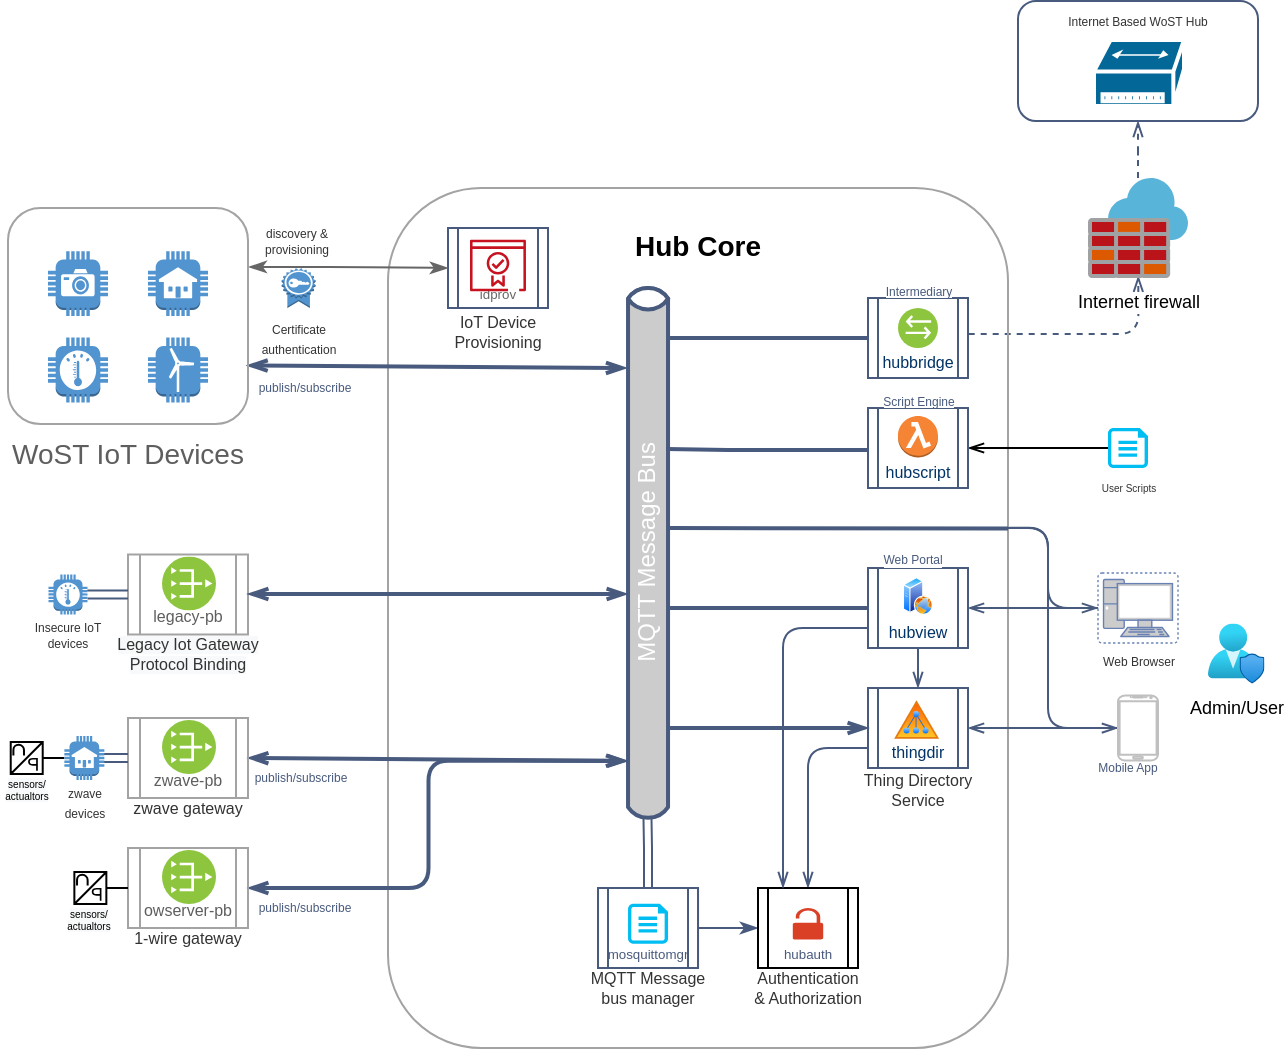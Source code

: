 <mxfile>
    <diagram id="R2lEEEUBdFMjLlhIrx00" name="Page-1">
        <mxGraphModel dx="535" dy="294" grid="1" gridSize="10" guides="1" tooltips="1" connect="1" arrows="1" fold="1" page="1" pageScale="1" pageWidth="1100" pageHeight="850" math="0" shadow="0" extFonts="Permanent Marker^https://fonts.googleapis.com/css?family=Permanent+Marker">
            <root>
                <mxCell id="0"/>
                <mxCell id="1" parent="0"/>
                <mxCell id="lF8kmD1tluEkQYO1DwVj-107" style="edgeStyle=orthogonalEdgeStyle;rounded=1;orthogonalLoop=1;jettySize=auto;html=1;entryX=0.503;entryY=0.978;entryDx=0;entryDy=0;entryPerimeter=0;fontSize=6;fontColor=#333333;startArrow=none;startFill=0;endArrow=openThin;endFill=0;strokeColor=#485A7D;strokeWidth=1;exitX=1.007;exitY=0.45;exitDx=0;exitDy=0;dashed=1;exitPerimeter=0;" parent="1" source="bU0qzXOmjMXZSUoyWyyo-3" target="N-IbD50z_q2hXyC0bmqv-1" edge="1">
                    <mxGeometry relative="1" as="geometry"/>
                </mxCell>
                <mxCell id="lF8kmD1tluEkQYO1DwVj-26" value="&lt;h3 style=&quot;font-size: 14px;&quot;&gt;Hub Core&lt;/h3&gt;" style="rounded=1;whiteSpace=wrap;html=1;fontSize=14;verticalAlign=top;fillColor=none;strokeColor=#A3A3A3;" parent="1" vertex="1">
                    <mxGeometry x="270" y="110" width="310" height="430" as="geometry"/>
                </mxCell>
                <mxCell id="lF8kmD1tluEkQYO1DwVj-121" style="edgeStyle=orthogonalEdgeStyle;rounded=1;orthogonalLoop=1;jettySize=auto;html=1;entryX=0.5;entryY=1;entryDx=0;entryDy=0;dashed=1;fontSize=6;fontColor=#333333;startArrow=none;startFill=0;endArrow=openThin;endFill=0;strokeColor=#485A7D;strokeWidth=1;" parent="1" source="N-IbD50z_q2hXyC0bmqv-1" target="lF8kmD1tluEkQYO1DwVj-119" edge="1">
                    <mxGeometry relative="1" as="geometry"/>
                </mxCell>
                <mxCell id="N-IbD50z_q2hXyC0bmqv-1" value="Internet firewall" style="aspect=fixed;html=1;points=[];align=center;image;fontSize=9;image=img/lib/mscae/Azure_Firewall.svg;" parent="1" vertex="1">
                    <mxGeometry x="620" y="105" width="50" height="50" as="geometry"/>
                </mxCell>
                <mxCell id="N-IbD50z_q2hXyC0bmqv-20" value="&lt;font style=&quot;font-size: 9px&quot;&gt;Admin/User&lt;/font&gt;" style="aspect=fixed;html=1;points=[];align=center;image;fontSize=9;image=img/lib/azure2/management_governance/User_Privacy.svg;" parent="1" vertex="1">
                    <mxGeometry x="680" y="327.74" width="28.24" height="30" as="geometry"/>
                </mxCell>
                <mxCell id="lF8kmD1tluEkQYO1DwVj-56" style="edgeStyle=orthogonalEdgeStyle;rounded=1;orthogonalLoop=1;jettySize=auto;html=1;entryX=1;entryY=0.5;entryDx=0;entryDy=0;fontSize=6;fontColor=#333333;startArrow=openThin;startFill=0;endArrow=openThin;endFill=0;strokeColor=#485A7D;exitX=0.115;exitY=0.237;exitDx=0;exitDy=0;exitPerimeter=0;strokeWidth=2;" parent="1" source="N-IbD50z_q2hXyC0bmqv-24" target="lF8kmD1tluEkQYO1DwVj-37" edge="1">
                    <mxGeometry relative="1" as="geometry"/>
                </mxCell>
                <mxCell id="N-IbD50z_q2hXyC0bmqv-24" value="MQTT Message Bus" style="html=1;fillColor=#CCCCCC;gradientColor=none;gradientDirection=north;strokeWidth=2;shape=mxgraph.networks.bus;gradientColor=none;gradientDirection=north;fontColor=#ffffff;perimeter=backbonePerimeter;backboneSize=20;rotation=-90;strokeColor=#485A7D;" parent="1" vertex="1">
                    <mxGeometry x="264.94" y="272.93" width="270.16" height="39" as="geometry"/>
                </mxCell>
                <mxCell id="N-IbD50z_q2hXyC0bmqv-25" value="" style="edgeStyle=none;rounded=0;endArrow=openThin;html=1;strokeWidth=2;entryX=0.842;entryY=0.222;entryDx=0;entryDy=0;entryPerimeter=0;exitX=0.997;exitY=0.729;exitDx=0;exitDy=0;strokeColor=#485A7D;startArrow=openThin;startFill=0;endFill=0;exitPerimeter=0;" parent="1" source="lF8kmD1tluEkQYO1DwVj-42" target="N-IbD50z_q2hXyC0bmqv-24" edge="1">
                    <mxGeometry relative="1" as="geometry">
                        <mxPoint x="320" y="199" as="sourcePoint"/>
                    </mxGeometry>
                </mxCell>
                <mxCell id="N-IbD50z_q2hXyC0bmqv-26" value="" style="edgeStyle=none;rounded=0;endArrow=openThin;html=1;strokeWidth=2;entryX=0.115;entryY=0.222;entryDx=0;entryDy=0;entryPerimeter=0;exitX=1;exitY=0.5;exitDx=0;exitDy=0;strokeColor=#485A7D;startArrow=openThin;startFill=0;endFill=0;" parent="1" source="lF8kmD1tluEkQYO1DwVj-50" target="N-IbD50z_q2hXyC0bmqv-24" edge="1">
                    <mxGeometry relative="1" as="geometry">
                        <mxPoint x="320" y="241" as="sourcePoint"/>
                    </mxGeometry>
                </mxCell>
                <mxCell id="N-IbD50z_q2hXyC0bmqv-27" value="" style="edgeStyle=none;rounded=0;endArrow=none;html=1;strokeWidth=2;entryX=0.546;entryY=0.764;entryDx=0;entryDy=0;entryPerimeter=0;strokeColor=#485A7D;exitX=1;exitY=0.396;exitDx=0;exitDy=0;exitPerimeter=0;" parent="1" source="lF8kmD1tluEkQYO1DwVj-26" target="N-IbD50z_q2hXyC0bmqv-24" edge="1">
                    <mxGeometry relative="1" as="geometry">
                        <mxPoint x="510" y="193" as="sourcePoint"/>
                        <Array as="points"/>
                    </mxGeometry>
                </mxCell>
                <mxCell id="N-IbD50z_q2hXyC0bmqv-28" value="" style="edgeStyle=none;rounded=0;endArrow=none;html=1;strokeWidth=2;entryX=0.692;entryY=0.737;entryDx=0;entryDy=0;entryPerimeter=0;strokeColor=#485A7D;" parent="1" target="N-IbD50z_q2hXyC0bmqv-24" edge="1">
                    <mxGeometry relative="1" as="geometry">
                        <mxPoint x="510" y="241" as="sourcePoint"/>
                        <Array as="points">
                            <mxPoint x="440" y="241"/>
                        </Array>
                    </mxGeometry>
                </mxCell>
                <mxCell id="N-IbD50z_q2hXyC0bmqv-30" value="" style="edgeStyle=none;rounded=0;endArrow=none;html=1;strokeWidth=2;exitX=0;exitY=0.5;exitDx=0;exitDy=0;startArrow=openThin;startFill=0;strokeColor=#485A7D;" parent="1" source="lF8kmD1tluEkQYO1DwVj-8" target="N-IbD50z_q2hXyC0bmqv-24" edge="1">
                    <mxGeometry relative="1" as="geometry">
                        <mxPoint x="370" y="350" as="sourcePoint"/>
                    </mxGeometry>
                </mxCell>
                <mxCell id="N-IbD50z_q2hXyC0bmqv-31" value="" style="edgeStyle=none;rounded=0;endArrow=none;html=1;strokeWidth=2;strokeColor=#485A7D;" parent="1" target="N-IbD50z_q2hXyC0bmqv-24" edge="1">
                    <mxGeometry relative="1" as="geometry">
                        <mxPoint x="510" y="320" as="sourcePoint"/>
                        <Array as="points">
                            <mxPoint x="420" y="320"/>
                        </Array>
                    </mxGeometry>
                </mxCell>
                <mxCell id="lF8kmD1tluEkQYO1DwVj-3" value="" style="group;strokeColor=#485A7D;" parent="1" vertex="1" connectable="0">
                    <mxGeometry x="375.01" y="460" width="50" height="40" as="geometry"/>
                </mxCell>
                <mxCell id="lF8kmD1tluEkQYO1DwVj-1" value="&lt;font style=&quot;font-size: 8px&quot;&gt;&lt;sub&gt;mosquittomgr&lt;/sub&gt;&lt;/font&gt;" style="shape=process;whiteSpace=wrap;html=1;backgroundOutline=1;align=center;verticalAlign=bottom;fontColor=#485A7D;strokeColor=#485A7D;" parent="lF8kmD1tluEkQYO1DwVj-3" vertex="1">
                    <mxGeometry width="50" height="40" as="geometry"/>
                </mxCell>
                <mxCell id="lF8kmD1tluEkQYO1DwVj-61" value="" style="verticalLabelPosition=bottom;html=1;verticalAlign=top;align=center;strokeColor=none;fillColor=#00BEF2;shape=mxgraph.azure.cloud_services_configuration_file;pointerEvents=1;fontSize=5;fontColor=#333333;" parent="lF8kmD1tluEkQYO1DwVj-3" vertex="1">
                    <mxGeometry x="15.01" y="7.9" width="20" height="20" as="geometry"/>
                </mxCell>
                <mxCell id="lF8kmD1tluEkQYO1DwVj-15" style="edgeStyle=orthogonalEdgeStyle;rounded=1;orthogonalLoop=1;jettySize=auto;html=1;fontSize=8;entryX=0.009;entryY=0.493;entryDx=0;entryDy=0;entryPerimeter=0;shape=link;strokeColor=#485A7D;" parent="1" source="lF8kmD1tluEkQYO1DwVj-1" target="N-IbD50z_q2hXyC0bmqv-24" edge="1">
                    <mxGeometry relative="1" as="geometry"/>
                </mxCell>
                <mxCell id="lF8kmD1tluEkQYO1DwVj-16" value="&lt;font style=&quot;font-size: 8px&quot;&gt;MQTT Message bus manager&lt;/font&gt;" style="text;html=1;strokeColor=none;fillColor=none;align=center;verticalAlign=middle;whiteSpace=wrap;rounded=0;fontSize=8;fontColor=#333333;" parent="1" vertex="1">
                    <mxGeometry x="370" y="500" width="60" height="20" as="geometry"/>
                </mxCell>
                <mxCell id="lF8kmD1tluEkQYO1DwVj-17" value="" style="group;fontColor=#485A7D;" parent="1" vertex="1" connectable="0">
                    <mxGeometry x="300" y="130" width="50" height="40" as="geometry"/>
                </mxCell>
                <mxCell id="lF8kmD1tluEkQYO1DwVj-18" value="&lt;font style=&quot;font-size: 8px&quot; color=&quot;#666666&quot;&gt;&lt;sub&gt;idprov&lt;/sub&gt;&lt;/font&gt;" style="shape=process;whiteSpace=wrap;html=1;backgroundOutline=1;align=center;verticalAlign=bottom;strokeColor=#485A7D;fillColor=none;" parent="lF8kmD1tluEkQYO1DwVj-17" vertex="1">
                    <mxGeometry width="50" height="40" as="geometry"/>
                </mxCell>
                <mxCell id="lF8kmD1tluEkQYO1DwVj-21" value="" style="outlineConnect=0;fontColor=#232F3E;gradientColor=none;fillColor=#C7131F;strokeColor=none;dashed=0;verticalLabelPosition=bottom;verticalAlign=top;align=center;html=1;fontSize=12;fontStyle=0;aspect=fixed;pointerEvents=1;shape=mxgraph.aws4.certificate_manager_2;" parent="lF8kmD1tluEkQYO1DwVj-17" vertex="1">
                    <mxGeometry x="11" y="5.79" width="28" height="25.85" as="geometry"/>
                </mxCell>
                <mxCell id="lF8kmD1tluEkQYO1DwVj-25" value="&lt;font style=&quot;font-size: 8px&quot; color=&quot;#333333&quot;&gt;IoT Device Provisioning&lt;/font&gt;" style="text;html=1;strokeColor=none;fillColor=none;align=center;verticalAlign=middle;whiteSpace=wrap;rounded=0;fontSize=8;fontColor=#485A7D;" parent="1" vertex="1">
                    <mxGeometry x="295" y="174.5" width="60" height="15" as="geometry"/>
                </mxCell>
                <mxCell id="lF8kmD1tluEkQYO1DwVj-33" style="edgeStyle=orthogonalEdgeStyle;rounded=1;orthogonalLoop=1;jettySize=auto;html=1;exitX=1;exitY=0.5;exitDx=0;exitDy=0;entryX=0;entryY=0.5;entryDx=0;entryDy=0;fontSize=14;endArrow=classicThin;endFill=1;strokeColor=#485A7D;" parent="1" source="lF8kmD1tluEkQYO1DwVj-1" target="N-IbD50z_q2hXyC0bmqv-35" edge="1">
                    <mxGeometry relative="1" as="geometry"/>
                </mxCell>
                <mxCell id="lF8kmD1tluEkQYO1DwVj-34" style="edgeStyle=orthogonalEdgeStyle;rounded=1;orthogonalLoop=1;jettySize=auto;html=1;exitX=0;exitY=0.75;exitDx=0;exitDy=0;entryX=0.5;entryY=0;entryDx=0;entryDy=0;fontSize=14;endArrow=openThin;endFill=0;strokeColor=#485A7D;" parent="1" source="lF8kmD1tluEkQYO1DwVj-8" target="N-IbD50z_q2hXyC0bmqv-35" edge="1">
                    <mxGeometry relative="1" as="geometry"/>
                </mxCell>
                <mxCell id="lF8kmD1tluEkQYO1DwVj-44" style="edgeStyle=orthogonalEdgeStyle;rounded=1;orthogonalLoop=1;jettySize=auto;html=1;exitX=1.003;exitY=0.273;exitDx=0;exitDy=0;entryX=0;entryY=0.5;entryDx=0;entryDy=0;fontSize=14;startArrow=classicThin;startFill=1;endArrow=classicThin;endFill=1;strokeColor=#666666;exitPerimeter=0;" parent="1" source="lF8kmD1tluEkQYO1DwVj-42" target="lF8kmD1tluEkQYO1DwVj-18" edge="1">
                    <mxGeometry relative="1" as="geometry"/>
                </mxCell>
                <mxCell id="lF8kmD1tluEkQYO1DwVj-53" value="discovery &amp;amp; &lt;br&gt;provisioning" style="edgeLabel;html=1;align=center;verticalAlign=middle;resizable=0;points=[];fontSize=6;fontColor=#333333;" parent="lF8kmD1tluEkQYO1DwVj-44" vertex="1" connectable="0">
                    <mxGeometry x="-0.529" y="-1" relative="1" as="geometry">
                        <mxPoint y="-14" as="offset"/>
                    </mxGeometry>
                </mxCell>
                <mxCell id="lF8kmD1tluEkQYO1DwVj-45" value="" style="outlineConnect=0;dashed=0;verticalLabelPosition=bottom;verticalAlign=top;align=center;html=1;shape=mxgraph.aws3.certificate;fillColor=#5294CF;gradientColor=none;fontSize=14;strokeColor=#A3A3A3;" parent="1" vertex="1">
                    <mxGeometry x="216.82" y="150" width="17" height="20" as="geometry"/>
                </mxCell>
                <mxCell id="lF8kmD1tluEkQYO1DwVj-47" value="&lt;font style=&quot;font-size: 6px&quot; color=&quot;#333333&quot;&gt;Certificate authentication&lt;/font&gt;" style="text;html=1;strokeColor=none;fillColor=none;align=center;verticalAlign=middle;whiteSpace=wrap;rounded=0;fontSize=8;" parent="1" vertex="1">
                    <mxGeometry x="206.82" y="177.5" width="37" height="15" as="geometry"/>
                </mxCell>
                <mxCell id="lF8kmD1tluEkQYO1DwVj-54" value="&lt;font color=&quot;#485a7d&quot;&gt;publish/subscribe&lt;/font&gt;" style="edgeLabel;html=1;align=center;verticalAlign=middle;resizable=0;points=[];fontSize=6;" parent="1" vertex="1" connectable="0">
                    <mxGeometry x="230" y="210" as="geometry">
                        <mxPoint x="-2" as="offset"/>
                    </mxGeometry>
                </mxCell>
                <mxCell id="lF8kmD1tluEkQYO1DwVj-55" value="" style="group" parent="1" vertex="1" connectable="0">
                    <mxGeometry x="505" y="360" width="60" height="58" as="geometry"/>
                </mxCell>
                <mxCell id="lF8kmD1tluEkQYO1DwVj-9" value="" style="group" parent="lF8kmD1tluEkQYO1DwVj-55" vertex="1" connectable="0">
                    <mxGeometry x="15" width="40" height="40" as="geometry"/>
                </mxCell>
                <mxCell id="lF8kmD1tluEkQYO1DwVj-8" value="&lt;font&gt;thingdir&lt;/font&gt;" style="shape=process;whiteSpace=wrap;html=1;backgroundOutline=1;gradientColor=none;verticalAlign=bottom;fillColor=none;fontSize=8;fontColor=#003366;strokeColor=#485A7D;" parent="lF8kmD1tluEkQYO1DwVj-9" vertex="1">
                    <mxGeometry x="-10" width="50" height="40" as="geometry"/>
                </mxCell>
                <mxCell id="lF8kmD1tluEkQYO1DwVj-7" value="" style="aspect=fixed;perimeter=ellipsePerimeter;html=1;align=center;shadow=0;dashed=0;spacingTop=3;image;image=img/lib/active_directory/active_directory.svg;fillColor=#5E5E5E;gradientColor=none;" parent="lF8kmD1tluEkQYO1DwVj-9" vertex="1">
                    <mxGeometry x="2" y="5" width="24.62" height="20.93" as="geometry"/>
                </mxCell>
                <mxCell id="lF8kmD1tluEkQYO1DwVj-13" value="&lt;font style=&quot;font-size: 8px&quot; color=&quot;#333333&quot;&gt;Thing Directory Service&lt;/font&gt;" style="text;html=1;strokeColor=none;fillColor=none;align=center;verticalAlign=middle;whiteSpace=wrap;rounded=0;fontSize=8;fontColor=#666666;" parent="lF8kmD1tluEkQYO1DwVj-55" vertex="1">
                    <mxGeometry y="43" width="60" height="15" as="geometry"/>
                </mxCell>
                <mxCell id="lF8kmD1tluEkQYO1DwVj-2" value="" style="group;fontColor=#485A7D;" parent="1" vertex="1" connectable="0">
                    <mxGeometry x="455" y="460" width="50" height="40" as="geometry"/>
                </mxCell>
                <mxCell id="N-IbD50z_q2hXyC0bmqv-35" value="&lt;font style=&quot;font-size: 8px&quot; color=&quot;#485a7d&quot;&gt;&lt;sub&gt;hubauth&lt;/sub&gt;&lt;/font&gt;" style="shape=process;whiteSpace=wrap;html=1;backgroundOutline=1;align=center;verticalAlign=bottom;" parent="lF8kmD1tluEkQYO1DwVj-2" vertex="1">
                    <mxGeometry width="50" height="40" as="geometry"/>
                </mxCell>
                <mxCell id="N-IbD50z_q2hXyC0bmqv-36" value="" style="pointerEvents=1;shadow=0;dashed=0;html=1;strokeColor=none;labelPosition=center;verticalLabelPosition=bottom;verticalAlign=top;outlineConnect=0;align=center;shape=mxgraph.office.security.lock_unprotected;fillColor=#DA4026;" parent="lF8kmD1tluEkQYO1DwVj-2" vertex="1">
                    <mxGeometry x="17.4" y="10" width="15.21" height="15.79" as="geometry"/>
                </mxCell>
                <mxCell id="lF8kmD1tluEkQYO1DwVj-12" value="&lt;font style=&quot;font-size: 8px&quot; color=&quot;#333333&quot;&gt;Authentication &amp;amp; Authorization&lt;/font&gt;" style="text;html=1;strokeColor=none;fillColor=none;align=center;verticalAlign=middle;whiteSpace=wrap;rounded=0;fontSize=8;" parent="1" vertex="1">
                    <mxGeometry x="450" y="500" width="60" height="20" as="geometry"/>
                </mxCell>
                <mxCell id="lF8kmD1tluEkQYO1DwVj-65" value="" style="group" parent="1" vertex="1" connectable="0">
                    <mxGeometry x="510" y="300" width="50" height="40" as="geometry"/>
                </mxCell>
                <mxCell id="lF8kmD1tluEkQYO1DwVj-63" value="" style="aspect=fixed;perimeter=ellipsePerimeter;html=1;align=center;shadow=0;dashed=0;spacingTop=3;image;image=img/lib/active_directory/web_server.svg;fontSize=5;fontColor=#333333;strokeColor=#485A7D;fillColor=none;gradientColor=none;" parent="lF8kmD1tluEkQYO1DwVj-65" vertex="1">
                    <mxGeometry x="17.5" y="4.63" width="15" height="18.75" as="geometry"/>
                </mxCell>
                <mxCell id="lF8kmD1tluEkQYO1DwVj-64" value="&lt;font&gt;hubview&lt;br&gt;&lt;/font&gt;" style="shape=process;whiteSpace=wrap;html=1;backgroundOutline=1;gradientColor=none;verticalAlign=bottom;fillColor=none;fontSize=8;fontColor=#003366;strokeColor=#485A7D;" parent="lF8kmD1tluEkQYO1DwVj-65" vertex="1">
                    <mxGeometry width="50" height="40" as="geometry"/>
                </mxCell>
                <mxCell id="lF8kmD1tluEkQYO1DwVj-67" style="edgeStyle=orthogonalEdgeStyle;rounded=1;orthogonalLoop=1;jettySize=auto;html=1;entryX=0.5;entryY=0;entryDx=0;entryDy=0;fontSize=5;fontColor=#333333;startArrow=none;startFill=0;endArrow=openThin;endFill=0;strokeWidth=1;strokeColor=#485A7D;" parent="1" source="lF8kmD1tluEkQYO1DwVj-64" target="lF8kmD1tluEkQYO1DwVj-8" edge="1">
                    <mxGeometry relative="1" as="geometry"/>
                </mxCell>
                <mxCell id="lF8kmD1tluEkQYO1DwVj-68" style="edgeStyle=orthogonalEdgeStyle;rounded=1;orthogonalLoop=1;jettySize=auto;html=1;exitX=0;exitY=0.75;exitDx=0;exitDy=0;entryX=0.25;entryY=0;entryDx=0;entryDy=0;fontSize=5;fontColor=#333333;startArrow=none;startFill=0;endArrow=openThin;endFill=0;strokeColor=#485A7D;strokeWidth=1;" parent="1" source="lF8kmD1tluEkQYO1DwVj-64" target="N-IbD50z_q2hXyC0bmqv-35" edge="1">
                    <mxGeometry relative="1" as="geometry"/>
                </mxCell>
                <mxCell id="bU0qzXOmjMXZSUoyWyyo-9" style="edgeStyle=orthogonalEdgeStyle;rounded=0;orthogonalLoop=1;jettySize=auto;html=1;entryX=0;entryY=0.5;entryDx=0;entryDy=0;entryPerimeter=0;endArrow=none;endFill=0;startArrow=openThin;startFill=0;" parent="1" source="lF8kmD1tluEkQYO1DwVj-72" target="bU0qzXOmjMXZSUoyWyyo-8" edge="1">
                    <mxGeometry relative="1" as="geometry"/>
                </mxCell>
                <mxCell id="lF8kmD1tluEkQYO1DwVj-72" value="&lt;font&gt;hubscript&lt;br&gt;&lt;/font&gt;" style="shape=process;whiteSpace=wrap;html=1;backgroundOutline=1;gradientColor=none;verticalAlign=bottom;fillColor=none;fontSize=8;fontColor=#003366;strokeColor=#485A7D;" parent="1" vertex="1">
                    <mxGeometry x="510" y="220" width="50" height="40" as="geometry"/>
                </mxCell>
                <mxCell id="lF8kmD1tluEkQYO1DwVj-77" style="edgeStyle=orthogonalEdgeStyle;rounded=1;orthogonalLoop=1;jettySize=auto;html=1;entryX=1;entryY=0.5;entryDx=0;entryDy=0;fontSize=5;fontColor=#333333;startArrow=none;startFill=0;endArrow=openThin;endFill=0;strokeColor=#485A7D;strokeWidth=1;exitX=0;exitY=0.5;exitDx=0;exitDy=0;exitPerimeter=0;" parent="1" source="lF8kmD1tluEkQYO1DwVj-114" target="lF8kmD1tluEkQYO1DwVj-64" edge="1">
                    <mxGeometry relative="1" as="geometry">
                        <mxPoint x="629.6" y="327.962" as="sourcePoint"/>
                    </mxGeometry>
                </mxCell>
                <mxCell id="lF8kmD1tluEkQYO1DwVj-80" value="" style="group;verticalAlign=top;labelPosition=center;verticalLabelPosition=bottom;align=center;" parent="1" vertex="1" connectable="0">
                    <mxGeometry x="80" y="120" width="120" height="135" as="geometry"/>
                </mxCell>
                <mxCell id="lF8kmD1tluEkQYO1DwVj-42" value="&lt;font color=&quot;#5e5e5e&quot; style=&quot;font-size: 14px;&quot;&gt;WoST IoT Devices&lt;/font&gt;" style="rounded=1;whiteSpace=wrap;html=1;fontSize=14;strokeColor=#A3A3A3;fillColor=none;gradientColor=none;verticalAlign=top;labelPosition=center;verticalLabelPosition=bottom;align=center;" parent="lF8kmD1tluEkQYO1DwVj-80" vertex="1">
                    <mxGeometry width="120" height="108" as="geometry"/>
                </mxCell>
                <mxCell id="lF8kmD1tluEkQYO1DwVj-28" value="" style="outlineConnect=0;dashed=0;verticalLabelPosition=bottom;verticalAlign=top;align=center;html=1;shape=mxgraph.aws3.thermostat;fillColor=#5294CF;gradientColor=none;fontSize=14;strokeColor=#A3A3A3;labelPosition=center;" parent="lF8kmD1tluEkQYO1DwVj-80" vertex="1">
                    <mxGeometry x="20" y="64.8" width="30" height="32.4" as="geometry"/>
                </mxCell>
                <mxCell id="lF8kmD1tluEkQYO1DwVj-29" value="" style="outlineConnect=0;dashed=0;verticalLabelPosition=bottom;verticalAlign=top;align=center;html=1;shape=mxgraph.aws3.house;fillColor=#5294CF;gradientColor=none;fontSize=14;strokeColor=#A3A3A3;labelPosition=center;" parent="lF8kmD1tluEkQYO1DwVj-80" vertex="1">
                    <mxGeometry x="70" y="21.6" width="30" height="32.4" as="geometry"/>
                </mxCell>
                <mxCell id="lF8kmD1tluEkQYO1DwVj-30" value="" style="outlineConnect=0;dashed=0;verticalLabelPosition=bottom;verticalAlign=top;align=center;html=1;shape=mxgraph.aws3.camera;fillColor=#5294CF;gradientColor=none;fontSize=14;strokeColor=#A3A3A3;labelPosition=center;" parent="lF8kmD1tluEkQYO1DwVj-80" vertex="1">
                    <mxGeometry x="20" y="21.6" width="30" height="32.4" as="geometry"/>
                </mxCell>
                <mxCell id="lF8kmD1tluEkQYO1DwVj-31" value="" style="outlineConnect=0;dashed=0;verticalLabelPosition=bottom;verticalAlign=top;align=center;html=1;shape=mxgraph.aws3.windfarm;fillColor=#5294CF;gradientColor=none;fontSize=14;strokeColor=#A3A3A3;labelPosition=center;" parent="lF8kmD1tluEkQYO1DwVj-80" vertex="1">
                    <mxGeometry x="70" y="64.8" width="30" height="32.4" as="geometry"/>
                </mxCell>
                <mxCell id="lF8kmD1tluEkQYO1DwVj-82" value="" style="group" parent="1" vertex="1" connectable="0">
                    <mxGeometry x="140" y="293.25" width="60" height="40" as="geometry"/>
                </mxCell>
                <mxCell id="lF8kmD1tluEkQYO1DwVj-83" value="&lt;font style=&quot;font-size: 8px&quot; color=&quot;#5e5e5e&quot;&gt;legacy-pb&lt;/font&gt;" style="shape=process;whiteSpace=wrap;html=1;backgroundOutline=1;fontSize=14;strokeColor=#A3A3A3;fillColor=none;gradientColor=none;verticalAlign=bottom;" parent="lF8kmD1tluEkQYO1DwVj-82" vertex="1">
                    <mxGeometry width="60" height="40" as="geometry"/>
                </mxCell>
                <mxCell id="lF8kmD1tluEkQYO1DwVj-84" value="" style="aspect=fixed;perimeter=ellipsePerimeter;html=1;align=center;shadow=0;dashed=0;fontColor=#4277BB;labelBackgroundColor=#ffffff;fontSize=12;spacingTop=3;image;image=img/lib/ibm/vpc/PublicGateway.svg;strokeColor=#A3A3A3;fillColor=none;gradientColor=none;" parent="lF8kmD1tluEkQYO1DwVj-82" vertex="1">
                    <mxGeometry x="17" y="1" width="27" height="27" as="geometry"/>
                </mxCell>
                <mxCell id="lF8kmD1tluEkQYO1DwVj-85" value="" style="group" parent="1" vertex="1" connectable="0">
                    <mxGeometry x="108.18" y="440" width="91.82" height="50" as="geometry"/>
                </mxCell>
                <mxCell id="lF8kmD1tluEkQYO1DwVj-38" value="&lt;font style=&quot;font-size: 8px&quot; color=&quot;#333333&quot;&gt;1-wire gateway&lt;/font&gt;" style="text;html=1;strokeColor=none;fillColor=none;align=center;verticalAlign=middle;whiteSpace=wrap;rounded=0;fontSize=8;" parent="lF8kmD1tluEkQYO1DwVj-85" vertex="1">
                    <mxGeometry x="31.82" y="40" width="60" height="10" as="geometry"/>
                </mxCell>
                <mxCell id="lF8kmD1tluEkQYO1DwVj-39" value="" style="group" parent="lF8kmD1tluEkQYO1DwVj-85" vertex="1" connectable="0">
                    <mxGeometry x="31.82" width="60" height="40" as="geometry"/>
                </mxCell>
                <mxCell id="lF8kmD1tluEkQYO1DwVj-37" value="&lt;font style=&quot;font-size: 8px&quot; color=&quot;#5e5e5e&quot;&gt;owserver-pb&lt;/font&gt;" style="shape=process;whiteSpace=wrap;html=1;backgroundOutline=1;fontSize=14;strokeColor=#A3A3A3;fillColor=none;gradientColor=none;verticalAlign=bottom;" parent="lF8kmD1tluEkQYO1DwVj-39" vertex="1">
                    <mxGeometry width="60" height="40" as="geometry"/>
                </mxCell>
                <mxCell id="lF8kmD1tluEkQYO1DwVj-36" value="" style="aspect=fixed;perimeter=ellipsePerimeter;html=1;align=center;shadow=0;dashed=0;fontColor=#4277BB;labelBackgroundColor=#ffffff;fontSize=12;spacingTop=3;image;image=img/lib/ibm/vpc/PublicGateway.svg;strokeColor=#A3A3A3;fillColor=none;gradientColor=none;" parent="lF8kmD1tluEkQYO1DwVj-39" vertex="1">
                    <mxGeometry x="17" y="1" width="27" height="27" as="geometry"/>
                </mxCell>
                <mxCell id="lF8kmD1tluEkQYO1DwVj-40" value="" style="verticalLabelPosition=bottom;aspect=fixed;html=1;verticalAlign=top;strokeColor=#000000;fillColor=#000000;align=center;outlineConnect=0;shape=mxgraph.fluid_power.x11770;points=[[0,0.5,0]];fontSize=14;flipH=1;" parent="lF8kmD1tluEkQYO1DwVj-85" vertex="1">
                    <mxGeometry x="5" y="11.99" width="26.82" height="16.02" as="geometry"/>
                </mxCell>
                <mxCell id="lF8kmD1tluEkQYO1DwVj-58" value="&lt;meta charset=&quot;utf-8&quot; style=&quot;font-size: 5px;&quot;&gt;&lt;span style=&quot;color: rgb(0, 0, 0); font-family: helvetica; font-size: 5px; font-style: normal; font-weight: 400; letter-spacing: normal; text-indent: 0px; text-transform: none; word-spacing: 0px; background-color: rgb(248, 249, 250); display: inline; float: none;&quot;&gt;sensors/&lt;/span&gt;&lt;br style=&quot;color: rgb(0, 0, 0); font-family: helvetica; font-size: 5px; font-style: normal; font-weight: 400; letter-spacing: normal; text-indent: 0px; text-transform: none; word-spacing: 0px; background-color: rgb(248, 249, 250);&quot;&gt;&lt;span style=&quot;color: rgb(0, 0, 0); font-family: helvetica; font-size: 5px; font-style: normal; font-weight: 400; letter-spacing: normal; text-indent: 0px; text-transform: none; word-spacing: 0px; background-color: rgb(248, 249, 250); display: inline; float: none;&quot;&gt;actualtors&lt;/span&gt;" style="text;whiteSpace=wrap;html=1;fontSize=5;fontColor=#333333;align=center;verticalAlign=middle;" parent="lF8kmD1tluEkQYO1DwVj-85" vertex="1">
                    <mxGeometry y="30" width="25" height="10" as="geometry"/>
                </mxCell>
                <mxCell id="lF8kmD1tluEkQYO1DwVj-86" value="" style="group" parent="1" vertex="1" connectable="0">
                    <mxGeometry x="76" y="375" width="124" height="50" as="geometry"/>
                </mxCell>
                <mxCell id="lF8kmD1tluEkQYO1DwVj-48" value="&lt;font style=&quot;font-size: 8px&quot; color=&quot;#333333&quot;&gt;zwave gateway&lt;/font&gt;" style="text;html=1;strokeColor=none;fillColor=none;align=center;verticalAlign=middle;whiteSpace=wrap;rounded=0;fontSize=8;" parent="lF8kmD1tluEkQYO1DwVj-86" vertex="1">
                    <mxGeometry x="64" y="40" width="60" height="10" as="geometry"/>
                </mxCell>
                <mxCell id="lF8kmD1tluEkQYO1DwVj-49" value="" style="group" parent="lF8kmD1tluEkQYO1DwVj-86" vertex="1" connectable="0">
                    <mxGeometry x="64" width="60" height="40" as="geometry"/>
                </mxCell>
                <mxCell id="lF8kmD1tluEkQYO1DwVj-50" value="&lt;font style=&quot;font-size: 8px&quot; color=&quot;#5e5e5e&quot;&gt;zwave-pb&lt;/font&gt;" style="shape=process;whiteSpace=wrap;html=1;backgroundOutline=1;fontSize=14;strokeColor=#A3A3A3;fillColor=none;gradientColor=none;verticalAlign=bottom;" parent="lF8kmD1tluEkQYO1DwVj-49" vertex="1">
                    <mxGeometry width="60" height="40" as="geometry"/>
                </mxCell>
                <mxCell id="lF8kmD1tluEkQYO1DwVj-51" value="" style="aspect=fixed;perimeter=ellipsePerimeter;html=1;align=center;shadow=0;dashed=0;fontColor=#4277BB;labelBackgroundColor=#ffffff;fontSize=12;spacingTop=3;image;image=img/lib/ibm/vpc/PublicGateway.svg;strokeColor=#A3A3A3;fillColor=none;gradientColor=none;" parent="lF8kmD1tluEkQYO1DwVj-49" vertex="1">
                    <mxGeometry x="17" y="1" width="27" height="27" as="geometry"/>
                </mxCell>
                <mxCell id="lF8kmD1tluEkQYO1DwVj-52" value="" style="verticalLabelPosition=bottom;aspect=fixed;html=1;verticalAlign=middle;strokeColor=#000000;fillColor=#000000;align=center;outlineConnect=0;shape=mxgraph.fluid_power.x11770;points=[[0,0.5,0]];fontSize=6;flipH=1;horizontal=1;" parent="lF8kmD1tluEkQYO1DwVj-86" vertex="1">
                    <mxGeometry x="5.36" y="11.99" width="26.82" height="16.02" as="geometry"/>
                </mxCell>
                <mxCell id="lF8kmD1tluEkQYO1DwVj-57" value="&lt;meta charset=&quot;utf-8&quot; style=&quot;font-size: 5px;&quot;&gt;&lt;span style=&quot;color: rgb(0, 0, 0); font-family: helvetica; font-size: 5px; font-style: normal; font-weight: 400; letter-spacing: normal; text-indent: 0px; text-transform: none; word-spacing: 0px; background-color: rgb(248, 249, 250); display: inline; float: none;&quot;&gt;sensors/&lt;/span&gt;&lt;br style=&quot;color: rgb(0, 0, 0); font-family: helvetica; font-size: 5px; font-style: normal; font-weight: 400; letter-spacing: normal; text-indent: 0px; text-transform: none; word-spacing: 0px; background-color: rgb(248, 249, 250);&quot;&gt;&lt;span style=&quot;color: rgb(0, 0, 0); font-family: helvetica; font-size: 5px; font-style: normal; font-weight: 400; letter-spacing: normal; text-indent: 0px; text-transform: none; word-spacing: 0px; background-color: rgb(248, 249, 250); display: inline; float: none;&quot;&gt;actualtors&lt;/span&gt;" style="text;whiteSpace=wrap;html=1;fontSize=5;fontColor=#333333;align=center;verticalAlign=middle;" parent="lF8kmD1tluEkQYO1DwVj-86" vertex="1">
                    <mxGeometry y="30" width="26.82" height="10" as="geometry"/>
                </mxCell>
                <mxCell id="lF8kmD1tluEkQYO1DwVj-60" style="edgeStyle=orthogonalEdgeStyle;rounded=1;orthogonalLoop=1;jettySize=auto;html=1;entryX=0;entryY=0.5;entryDx=0;entryDy=0;fontSize=6;fontColor=#333333;startArrow=none;startFill=0;endArrow=none;endFill=0;strokeColor=#485A7D;strokeWidth=1;shape=link;" parent="lF8kmD1tluEkQYO1DwVj-86" source="lF8kmD1tluEkQYO1DwVj-59" target="lF8kmD1tluEkQYO1DwVj-50" edge="1">
                    <mxGeometry relative="1" as="geometry"/>
                </mxCell>
                <mxCell id="lF8kmD1tluEkQYO1DwVj-59" value="&lt;font style=&quot;font-size: 6px&quot;&gt;zwave &lt;br&gt;devices&lt;/font&gt;" style="outlineConnect=0;dashed=0;verticalLabelPosition=bottom;verticalAlign=middle;align=center;html=1;shape=mxgraph.aws3.house;fillColor=#5294CF;gradientColor=none;fontSize=8;strokeColor=#485A7D;fontColor=#333333;" parent="lF8kmD1tluEkQYO1DwVj-86" vertex="1">
                    <mxGeometry x="32.18" y="9" width="20" height="21.99" as="geometry"/>
                </mxCell>
                <mxCell id="lF8kmD1tluEkQYO1DwVj-88" value="&lt;font color=&quot;#485a7d&quot;&gt;publish/subscribe&lt;/font&gt;" style="edgeLabel;html=1;align=center;verticalAlign=middle;resizable=0;points=[];fontSize=6;" parent="1" vertex="1" connectable="0">
                    <mxGeometry x="230" y="470" as="geometry">
                        <mxPoint x="-2" as="offset"/>
                    </mxGeometry>
                </mxCell>
                <mxCell id="lF8kmD1tluEkQYO1DwVj-89" value="&lt;font color=&quot;#485a7d&quot;&gt;publish/subscribe&lt;/font&gt;" style="edgeLabel;html=1;align=center;verticalAlign=middle;resizable=0;points=[];fontSize=6;" parent="1" vertex="1" connectable="0">
                    <mxGeometry x="228" y="405" as="geometry">
                        <mxPoint x="-2" as="offset"/>
                    </mxGeometry>
                </mxCell>
                <mxCell id="lF8kmD1tluEkQYO1DwVj-90" value="&lt;span style=&quot;color: rgb(51 , 51 , 51) ; font-family: &amp;#34;helvetica&amp;#34; ; font-size: 8px ; font-style: normal ; font-weight: 400 ; letter-spacing: normal ; text-indent: 0px ; text-transform: none ; word-spacing: 0px ; background-color: rgb(248 , 249 , 250) ; display: inline ; float: none&quot;&gt;Legacy Iot Gateway Protocol Binding&lt;br style=&quot;font-size: 8px&quot;&gt;&lt;/span&gt;" style="text;whiteSpace=wrap;html=1;fontSize=8;fontColor=#333333;verticalAlign=middle;align=center;labelPosition=center;verticalLabelPosition=middle;" parent="1" vertex="1">
                    <mxGeometry x="130" y="335.49" width="80" height="14.51" as="geometry"/>
                </mxCell>
                <mxCell id="lF8kmD1tluEkQYO1DwVj-91" value="" style="edgeStyle=none;rounded=0;endArrow=openThin;html=1;strokeWidth=2;strokeColor=#485A7D;startArrow=openThin;startFill=0;endFill=0;" parent="1" target="N-IbD50z_q2hXyC0bmqv-24" edge="1">
                    <mxGeometry relative="1" as="geometry">
                        <mxPoint x="200" y="313" as="sourcePoint"/>
                        <mxPoint x="389.178" y="313.972" as="targetPoint"/>
                    </mxGeometry>
                </mxCell>
                <mxCell id="lF8kmD1tluEkQYO1DwVj-104" style="edgeStyle=orthogonalEdgeStyle;rounded=1;orthogonalLoop=1;jettySize=auto;html=1;entryX=0;entryY=0.5;entryDx=0;entryDy=0;fontSize=6;fontColor=#333333;startArrow=openThin;startFill=0;endArrow=openThin;endFill=0;strokeColor=#485A7D;strokeWidth=1;shape=link;" parent="1" source="lF8kmD1tluEkQYO1DwVj-101" target="lF8kmD1tluEkQYO1DwVj-83" edge="1">
                    <mxGeometry relative="1" as="geometry"/>
                </mxCell>
                <mxCell id="lF8kmD1tluEkQYO1DwVj-101" value="" style="outlineConnect=0;dashed=0;verticalLabelPosition=bottom;verticalAlign=top;align=center;html=1;shape=mxgraph.aws3.thermostat;fillColor=#5294CF;gradientColor=none;fontSize=8;fontColor=#333333;strokeColor=#485A7D;" parent="1" vertex="1">
                    <mxGeometry x="100.25" y="303.25" width="19.5" height="20" as="geometry"/>
                </mxCell>
                <mxCell id="lF8kmD1tluEkQYO1DwVj-103" value="&lt;font face=&quot;helvetica&quot; style=&quot;font-size: 6px&quot;&gt;Insecure IoT devices&lt;/font&gt;" style="text;whiteSpace=wrap;html=1;fontSize=6;fontColor=#333333;verticalAlign=middle;align=center;" parent="1" vertex="1">
                    <mxGeometry x="90" y="323.25" width="40" height="22.25" as="geometry"/>
                </mxCell>
                <mxCell id="lF8kmD1tluEkQYO1DwVj-108" value="&lt;font color=&quot;#485a7d&quot;&gt;Web Portal&lt;/font&gt;" style="edgeLabel;html=1;align=center;verticalAlign=middle;resizable=0;points=[];fontSize=6;" parent="1" vertex="1" connectable="0">
                    <mxGeometry x="160" y="185" as="geometry">
                        <mxPoint x="372" y="111" as="offset"/>
                    </mxGeometry>
                </mxCell>
                <mxCell id="lF8kmD1tluEkQYO1DwVj-116" style="edgeStyle=orthogonalEdgeStyle;rounded=1;orthogonalLoop=1;jettySize=auto;html=1;entryX=1;entryY=0.5;entryDx=0;entryDy=0;fontSize=6;fontColor=#333333;startArrow=none;startFill=0;endArrow=openThin;endFill=0;strokeColor=#485A7D;strokeWidth=1;" parent="1" source="lF8kmD1tluEkQYO1DwVj-113" target="lF8kmD1tluEkQYO1DwVj-8" edge="1">
                    <mxGeometry relative="1" as="geometry"/>
                </mxCell>
                <mxCell id="lF8kmD1tluEkQYO1DwVj-118" style="edgeStyle=orthogonalEdgeStyle;rounded=1;orthogonalLoop=1;jettySize=auto;html=1;entryX=1.002;entryY=0.395;entryDx=0;entryDy=0;entryPerimeter=0;fontSize=6;fontColor=#333333;startArrow=openThin;startFill=0;endArrow=none;endFill=0;strokeColor=#485A7D;strokeWidth=1;" parent="1" source="lF8kmD1tluEkQYO1DwVj-113" target="lF8kmD1tluEkQYO1DwVj-26" edge="1">
                    <mxGeometry relative="1" as="geometry">
                        <Array as="points">
                            <mxPoint x="600" y="380"/>
                            <mxPoint x="600" y="280"/>
                        </Array>
                    </mxGeometry>
                </mxCell>
                <mxCell id="lF8kmD1tluEkQYO1DwVj-113" value="" style="verticalLabelPosition=bottom;verticalAlign=top;html=1;shadow=0;dashed=0;strokeWidth=1;shape=mxgraph.android.phone2;strokeColor=#c0c0c0;fontSize=5;fontColor=#333333;fillColor=none;gradientColor=none;" parent="1" vertex="1">
                    <mxGeometry x="635" y="363.75" width="20" height="32.5" as="geometry"/>
                </mxCell>
                <mxCell id="lF8kmD1tluEkQYO1DwVj-117" style="edgeStyle=orthogonalEdgeStyle;rounded=1;orthogonalLoop=1;jettySize=auto;html=1;fontSize=6;fontColor=#333333;startArrow=openThin;startFill=0;endArrow=none;endFill=0;strokeColor=#485A7D;strokeWidth=1;" parent="1" source="lF8kmD1tluEkQYO1DwVj-114" edge="1">
                    <mxGeometry relative="1" as="geometry">
                        <mxPoint x="580" y="280" as="targetPoint"/>
                        <Array as="points">
                            <mxPoint x="600" y="320"/>
                            <mxPoint x="600" y="280"/>
                        </Array>
                    </mxGeometry>
                </mxCell>
                <mxCell id="lF8kmD1tluEkQYO1DwVj-114" value="Web Browser" style="verticalAlign=top;verticalLabelPosition=bottom;labelPosition=center;align=center;html=1;outlineConnect=0;fillColor=#CCCCCC;strokeColor=#6881B3;gradientColor=none;gradientDirection=north;strokeWidth=2;shape=mxgraph.networks.virtual_pc;fontSize=6;fontColor=#333333;" parent="1" vertex="1">
                    <mxGeometry x="625" y="302.51" width="40" height="34.98" as="geometry"/>
                </mxCell>
                <mxCell id="lF8kmD1tluEkQYO1DwVj-115" value="&lt;span style=&quot;color: rgb(72 , 90 , 125) ; font-family: &amp;#34;helvetica&amp;#34; ; font-size: 6px ; font-style: normal ; font-weight: 400 ; letter-spacing: normal ; text-indent: 0px ; text-transform: none ; word-spacing: 0px ; background-color: rgb(255 , 255 , 255) ; display: inline ; float: none&quot;&gt;Mobile App&lt;/span&gt;" style="text;whiteSpace=wrap;html=1;fontSize=6;fontColor=#333333;align=center;verticalAlign=middle;" parent="1" vertex="1">
                    <mxGeometry x="620" y="395" width="40" height="10" as="geometry"/>
                </mxCell>
                <mxCell id="lF8kmD1tluEkQYO1DwVj-119" value="Internet Based WoST Hub" style="rounded=1;whiteSpace=wrap;html=1;fontSize=6;fontColor=#333333;strokeColor=#485A7D;fillColor=none;gradientColor=none;align=center;verticalAlign=top;" parent="1" vertex="1">
                    <mxGeometry x="585" y="16.5" width="120" height="60" as="geometry"/>
                </mxCell>
                <mxCell id="lF8kmD1tluEkQYO1DwVj-120" value="" style="shape=mxgraph.cisco.hubs_and_gateways.small_hub;html=1;pointerEvents=1;dashed=0;fillColor=#036897;strokeColor=#ffffff;strokeWidth=2;verticalLabelPosition=bottom;verticalAlign=top;align=center;outlineConnect=0;fontSize=6;fontColor=#333333;" parent="1" vertex="1">
                    <mxGeometry x="623" y="36" width="45" height="33" as="geometry"/>
                </mxCell>
                <mxCell id="bU0qzXOmjMXZSUoyWyyo-1" value="" style="outlineConnect=0;dashed=0;verticalLabelPosition=bottom;verticalAlign=top;align=center;html=1;shape=mxgraph.aws3.lambda_function;fillColor=#F58534;gradientColor=none;" parent="1" vertex="1">
                    <mxGeometry x="525" y="224" width="20" height="20.69" as="geometry"/>
                </mxCell>
                <mxCell id="bU0qzXOmjMXZSUoyWyyo-2" value="&lt;span style=&quot;color: rgb(72 , 90 , 125) ; font-family: &amp;#34;helvetica&amp;#34; ; font-size: 6px ; font-style: normal ; font-weight: 400 ; letter-spacing: normal ; text-indent: 0px ; text-transform: none ; word-spacing: 0px ; background-color: rgb(255 , 255 , 255) ; display: inline ; float: none&quot;&gt;Script Engine&lt;/span&gt;" style="text;html=1;verticalAlign=middle;align=center;" parent="1" vertex="1">
                    <mxGeometry x="520" y="210" width="30" height="10" as="geometry"/>
                </mxCell>
                <mxCell id="bU0qzXOmjMXZSUoyWyyo-3" value="&lt;font&gt;hubbridge&lt;br&gt;&lt;/font&gt;" style="shape=process;whiteSpace=wrap;html=1;backgroundOutline=1;gradientColor=none;verticalAlign=bottom;fillColor=none;fontSize=8;fontColor=#003366;strokeColor=#485A7D;" parent="1" vertex="1">
                    <mxGeometry x="510" y="165" width="50" height="40" as="geometry"/>
                </mxCell>
                <mxCell id="bU0qzXOmjMXZSUoyWyyo-4" value="&lt;span style=&quot;color: rgb(72 , 90 , 125) ; font-family: &amp;#34;helvetica&amp;#34; ; font-size: 6px ; font-style: normal ; font-weight: 400 ; letter-spacing: normal ; text-indent: 0px ; text-transform: none ; word-spacing: 0px ; background-color: rgb(255 , 255 , 255) ; display: inline ; float: none&quot;&gt;Intermediary&lt;/span&gt;" style="text;html=1;verticalAlign=middle;align=center;" parent="1" vertex="1">
                    <mxGeometry x="520" y="155" width="30" height="10" as="geometry"/>
                </mxCell>
                <mxCell id="bU0qzXOmjMXZSUoyWyyo-5" value="" style="edgeStyle=none;rounded=0;endArrow=none;html=1;strokeWidth=2;strokeColor=#485A7D;exitX=0;exitY=0.5;exitDx=0;exitDy=0;" parent="1" source="bU0qzXOmjMXZSUoyWyyo-3" edge="1">
                    <mxGeometry relative="1" as="geometry">
                        <mxPoint x="520" y="251" as="sourcePoint"/>
                        <Array as="points">
                            <mxPoint x="440" y="185"/>
                        </Array>
                        <mxPoint x="410" y="185" as="targetPoint"/>
                    </mxGeometry>
                </mxCell>
                <mxCell id="bU0qzXOmjMXZSUoyWyyo-7" value="" style="aspect=fixed;perimeter=ellipsePerimeter;html=1;align=center;shadow=0;dashed=0;fontColor=#4277BB;labelBackgroundColor=#ffffff;fontSize=12;spacingTop=3;image;image=img/lib/ibm/vpc/Bridge.svg;" parent="1" vertex="1">
                    <mxGeometry x="525" y="170" width="20" height="20" as="geometry"/>
                </mxCell>
                <mxCell id="bU0qzXOmjMXZSUoyWyyo-8" value="User Scripts" style="verticalLabelPosition=bottom;html=1;verticalAlign=top;align=center;strokeColor=none;fillColor=#00BEF2;shape=mxgraph.azure.cloud_services_configuration_file;pointerEvents=1;fontSize=5;fontColor=#333333;" parent="1" vertex="1">
                    <mxGeometry x="630" y="230.0" width="20" height="20" as="geometry"/>
                </mxCell>
            </root>
        </mxGraphModel>
    </diagram>
</mxfile>